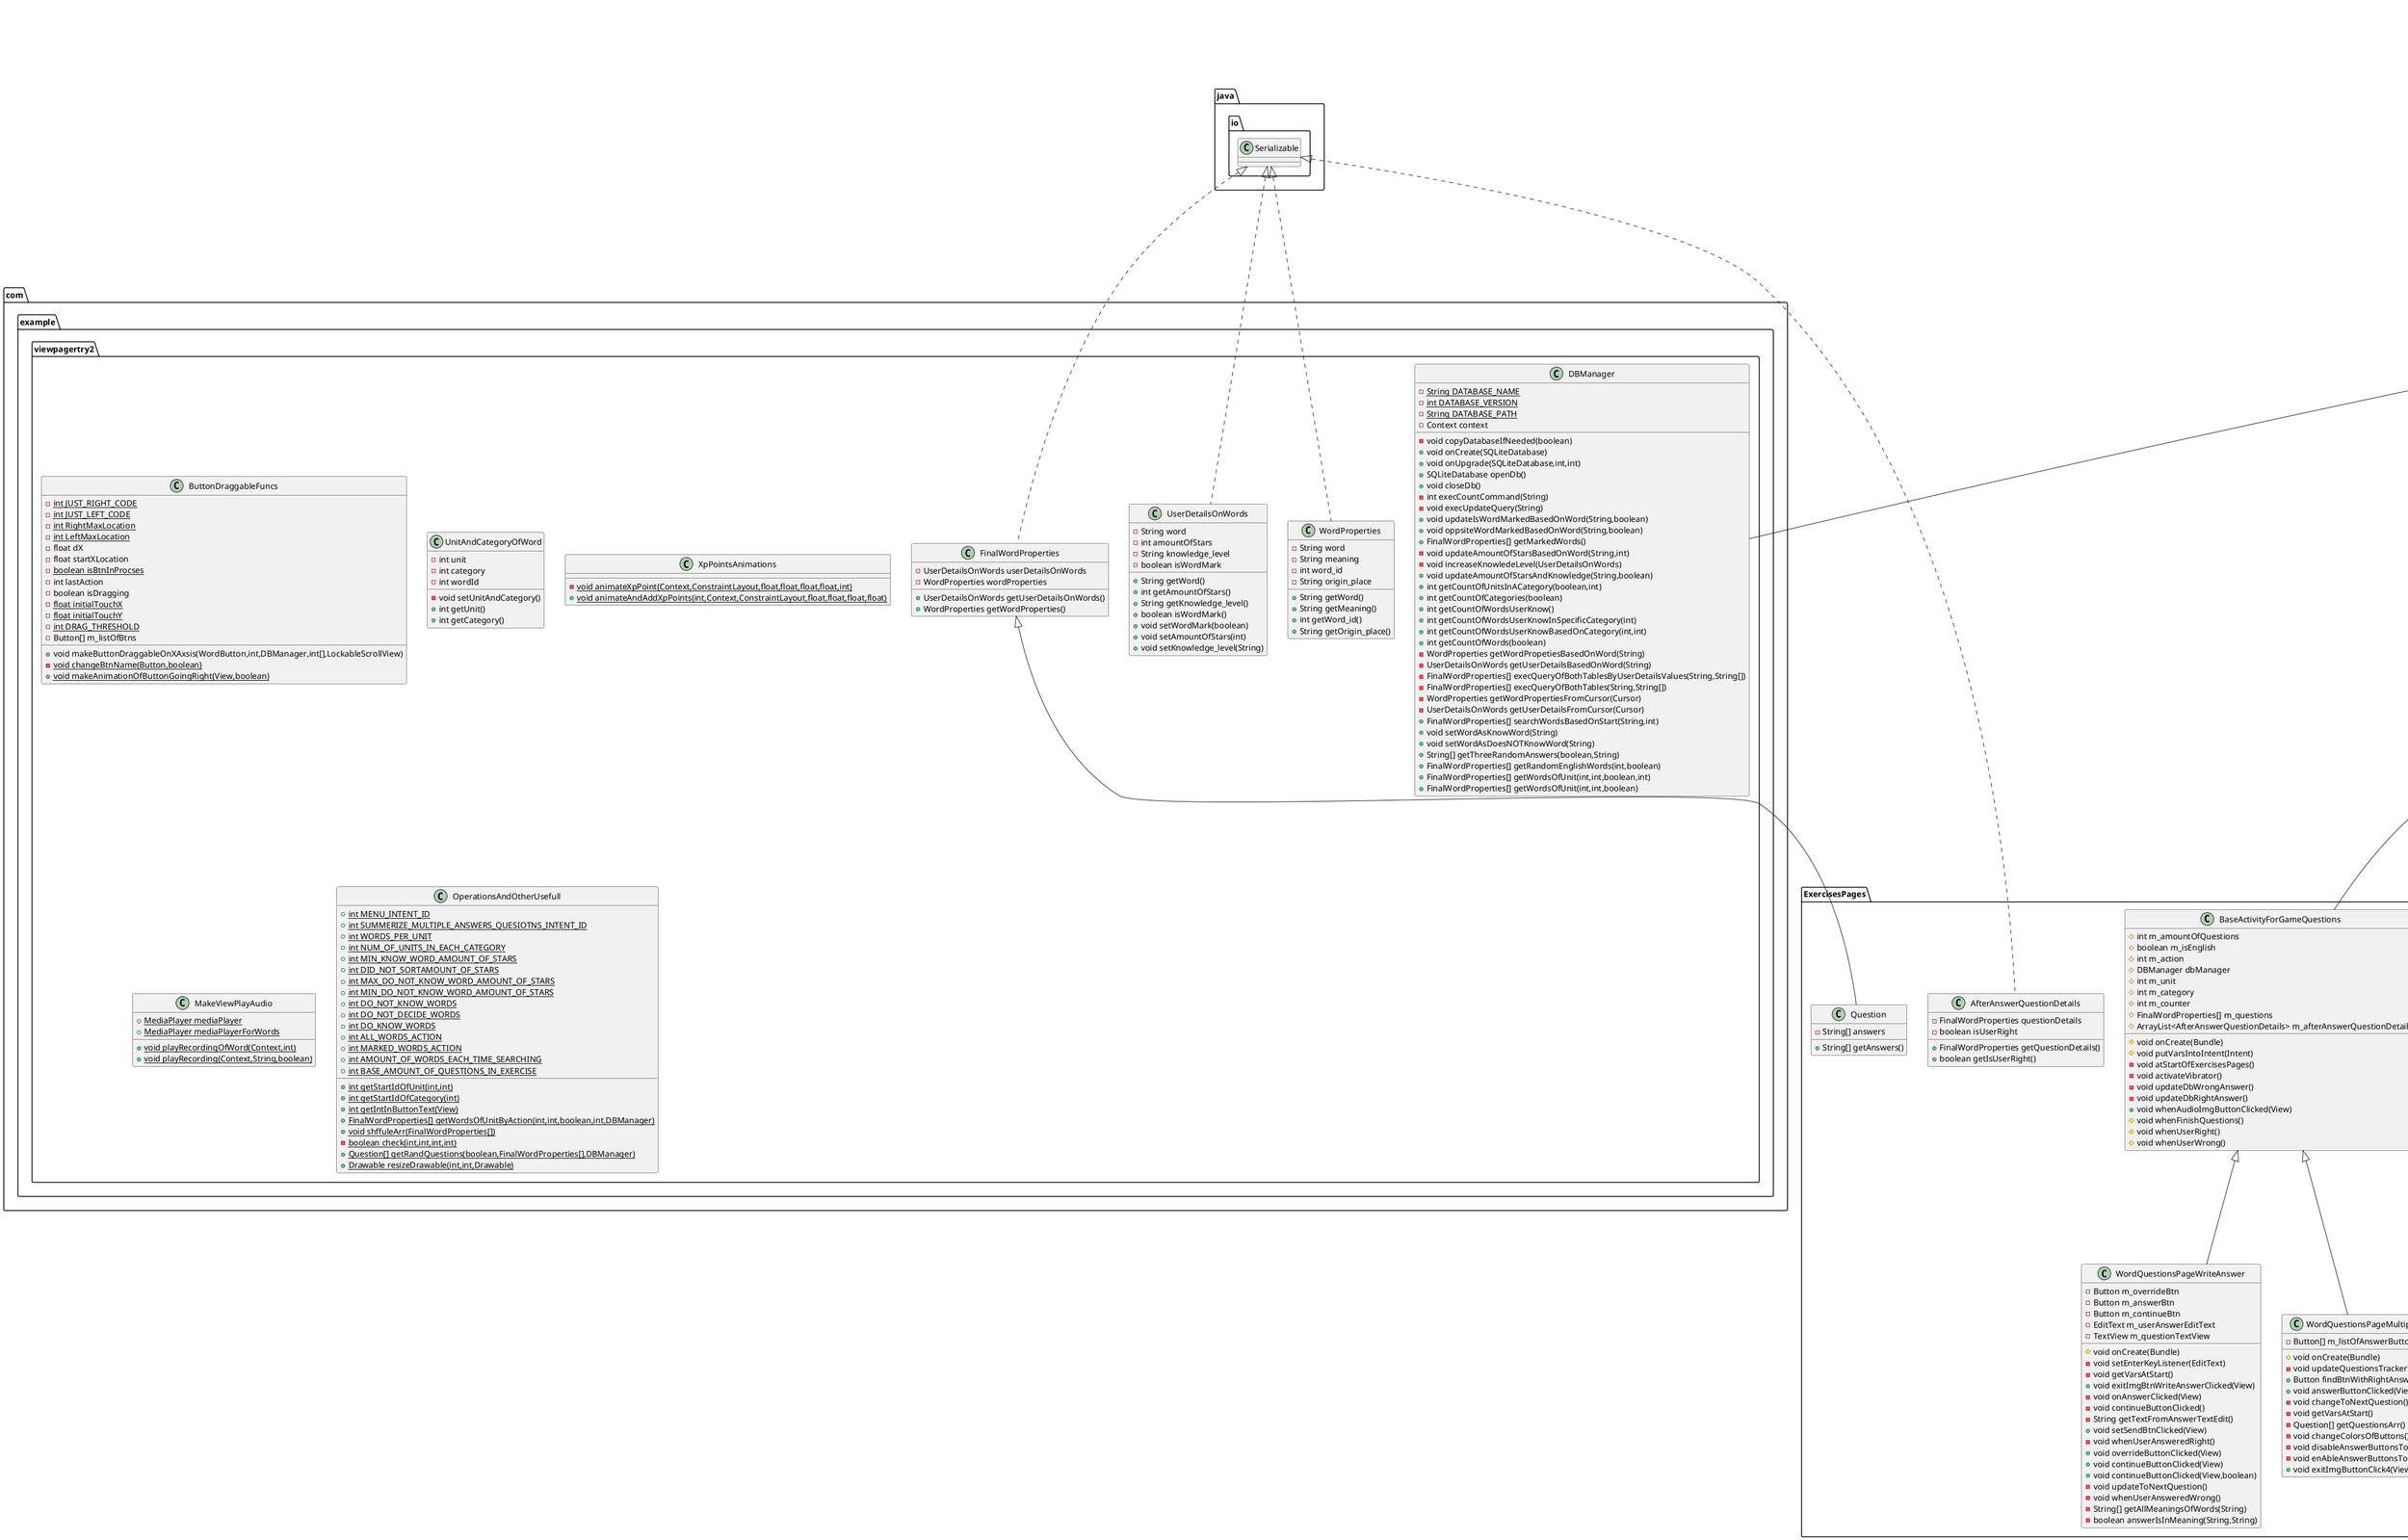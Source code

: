 @startuml
class ExercisesPages.WordQuestionsPageMultipleAnswers {
- Button[] m_listOfAnswerButtons
# void onCreate(Bundle)
- void updateQuestionsTrackerTextView()
+ Button findBtnWithRightAnswer(Button[])
+ void answerButtonClicked(View)
- void changeToNextQuestion()
- void getVarsAtStart()
- Question[] getQuestionsArr()
- void changeColorsOfButtons()
- void disableAnswerButtonsTouch()
- void enAbleAnswerButtonsTouch()
+ void exitImgButtonClick4(View)
}


class com.example.viewpagertry2.ButtonDraggableFuncs {
- {static} int JUST_RIGHT_CODE
- {static} int JUST_LEFT_CODE
- {static} int RightMaxLocation
- {static} int LeftMaxLocation
- float dX
- float startXLocation
- {static} boolean isBtnInProcses
- int lastAction
- boolean isDragging
- {static} float initialTouchX
- {static} float initialTouchY
- {static} int DRAG_THRESHOLD
- Button[] m_listOfBtns
+ void makeButtonDraggableOnXAxsis(WordButton,int,DBManager,int[],LockableScrollView)
- {static} void changeBtnName(Button,boolean)
+ {static} void makeAnimationOfButtonGoingRight(View,boolean)
}


class files.XpPointsTracker {
+ {static} String PROFRESS_FILE_NAME
- {static} int[][] SHIELDS_LEVELS_AMOUNT
+ {static} int NUMBER_OF_LEVELS_IN_EACH_SHIELD
+ {static} int[] ranksImagesIds
- {static} int maxRankVal
- {static} int levelCounter
- {static} int shieldCounter
- {static} int currentAmount
+ {static} int getCurrentAmount()
+ {static} int getCurrentLevel()
+ {static} int getCurrentRank()
+ {static} int getAmountForNextLevel()
+ {static} int getAmountForProgressBarNextLevel()
+ {static} void addOrSubToProgressBar2(int,Context)
- {static} boolean isLeveledUpRightNow(int)
- {static} boolean isRankedUpRightNow(int)
+ {static} void resetAmount(Context)
+ {static} void setCountersAtStart(Context)
- {static} void writeTofileInFormat(Context,int,int,int)
+ {static} ImageView getImgOfCurrentRank2(Context,ImageView)
}


class files.HistoryUserFile {
}
class com.example.viewpagertry2.UnitAndCategoryOfWord {
- int unit
- int category
- int wordId
- void setUnitAndCategory()
+ int getUnit()
+ int getCategory()
}


class files.FileHelper {
+ {static} void writeToFile(Context,String,String)
+ {static} String readFromFile(Context,String)
}

class files.HistoryOfUnitAndCategoryPrefs {
- {static} String PREFS_NAME
- {static} String KEY_CATEGORY_INDEX
- {static} String KEY_UNIT_INDEX
- {static} int DEFAULT_CATEGORY_INDEX
- {static} int DEFAULT_UNIT_INDEX
+ {static} UnitAndCaetogryHistoryHelper getUnitAndCategory(Context)
+ {static} void updateUnitAndCategory(Context,int,int)
+ {static} void clearHistory(Context)
}


class ExercisesPages.Question {
- String[] answers
+ String[] getAnswers()
}


class ExercisesPages.WordQuestionsPageWriteAnswer {
- Button m_overrideBtn
- Button m_answerBtn
- Button m_continueBtn
- EditText m_userAnswerEditText
- TextView m_questionTextView
# void onCreate(Bundle)
- void setEnterKeyListener(EditText)
- void getVarsAtStart()
+ void exitImgBtnWriteAnswerClicked(View)
- void onAnswerClicked(View)
- void continueButtonClicked()
- String getTextFromAnswerTextEdit()
+ void setSendBtnClicked(View)
- void whenUserAnsweredRight()
+ void overrideButtonClicked(View)
+ void continueButtonClicked(View)
+ void continueButtonClicked(View,boolean)
- void updateToNextQuestion()
- void whenUserAnsweredWrong()
- String[] getAllMeaningsOfWords(String)
- boolean answerIsInMeaning(String,String)
}


class files.UnitAndCaetogryHistoryHelper {
+ int categoryIndex
+ int unitIndex
+ int getCategoryIndex()
+ int getUnitIndex()
}


class ExercisesPages.BaseActivityForGameQuestions {
# int m_amountOfQuestions
# boolean m_isEnglish
# int m_action
# DBManager dbManager
# int m_unit
# int m_category
# int m_counter
# FinalWordProperties[] m_questions
# ArrayList<AfterAnswerQuestionDetails> m_afterAnswerQuestionDetails
# void onCreate(Bundle)
# void putVarsIntoIntent(Intent)
- void atStartOfExercisesPages()
- void activateVibrator()
- void updateDbWrongAnswer()
- void updateDbRightAnswer()
+ void whenAudioImgButtonClicked(View)
# void whenFinishQuestions()
# void whenUserRight()
# void whenUserWrong()
}


class OfflineActivities.SortingWordsPageWithSpecificWordMarked {
- String wordToMark
# void onCreate(Bundle)
# void setIntentData(Intent)
# ArrayList<WordButton> createButtons(FinalWordProperties[])
}


class com.example.viewpagertry2.XpPointsAnimations {
- {static} void animateXpPoint(Context,ConstraintLayout,float,float,float,float,int)
+ {static} void animateAndAddXpPoints(int,Context,ConstraintLayout,float,float,float,float)
}

class NewViews.TextProgressBar {
- String text
- Paint textPaint
- void init()
+ void setText(String)
# void onDraw(Canvas)
}


class NewViews.LockableScrollView {
- boolean scrollable
+ boolean onInterceptTouchEvent(MotionEvent)
+ boolean onTouchEvent(MotionEvent)
+ void setScrollingEnabled(boolean)
}


class NewViews.StatisticsButton {
~ Context context
~ AfterAnswerQuestionDetails wordProperties
+ boolean performClick()
- void putStars2()
}


class OfflineActivities.ShowRankProgressActivity {
- ScrollView scrollView
# void onCreate(Bundle)
+ void exitButtonShowRankClicked(View)
- void setTextViewParams(TextView)
- void animateShieldImg(int)
- void createScreen()
}


class OfflineActivities.CategoryChooser {
~ boolean isEnglish
~ int currunit
~ int currCategory
~ DBManager dbManager
~ int currAction
# void onCreate(Bundle)
+ int getIntInAmountButtonText(View)
- void setTextOnButtonWithCategoryChoice(Button,int)
- void setTextOnButtonWithUnityChoice(Button,int)
- void createButtons(int,boolean)
+ void exitImgButtonClick(View)
}


class NewViews.WordButton {
- DBManager dbManager
- ImageButton imageButton
- ImageButton playAudioImgButton
- FinalWordProperties finalWordProperties
+ void setVisibility(int)
+ void setDbManager(DBManager)
+ void afterAddingToLayout()
- void addbuttons2()
- void addButtons()
- void add_volume_img_display(RelativeLayout)
- void addMarked(RelativeLayout)
+ FinalWordProperties getFinalWordProperties()
}


interface API.ReqCallback {
~ void onSuccess(String)
~ void onFailure(Exception)
}

class OfflineActivities.SortingWordsPage {
- int previous_intent_id
- int KEEP_UNIT_AND_CATEGORY_AS_IS
- boolean isUserWantMeanings
- int currAction
- boolean isEnglish
- int unit
- int category
- DBManager dbManager
- String wordToMark
- FinalWordProperties[] words
- int lenKnowWrods
- int lenDONOTKnowWords
- int lenDONOTDECIDEWords
# void setIntentData(Intent)
# void onCreate(Bundle)
- void setVeryTopOfPhoneColor()
- void hide_buttons()
+ void setButtonsNames()
+ void categoryChooseButtonClicked(View)
- void whenSwitchChange()
+ void TestOnSpecifWordsInUnitButtonClicked(View)
+ void TextButtonClicked(View)
+ void unitChooseButtonClicked(View)
- void setRedBackroundHieght()
+ Button findChoseButton()
- void putIntoIntent(Intent)
+ void wordsThatUserDOESNTKnowButtonClicked(View)
+ void wordsThatUserKnowButtonClicked(View)
+ void orgnizeWordsButtonCLICKED(View)
- void addLengthToKnowButtons(int)
- boolean isButtonNeedToBeCreate(int)
# ArrayList<WordButton> createButtons(FinalWordProperties[])
+ void exitImgButtonClick3(View)
}


class OfflineActivities.SeacrhWordInDbActivity {
~ DBManager dbManager
~ FinalWordProperties[] words
~ String currRegexToSearch
~ int currAmount
# void onCreate(Bundle)
- void addTextWatcher()
- void afterTextChanges()
- void createButtons(FinalWordProperties[])
- void setListenerToMoreResultsButton(Button)
- void setListenerToWordButton(WordButton)
- void setVeryTopOfPhoneColor()
+ void exitImgButtonClick(View)
}


class NewViews.DividerView {
- int color
- int thickness
- int redPercentage
- Paint paint
- void init()
# void onDraw(Canvas)
+ void setRedPercentage(int)
+ void setThickness(int)
+ void setColor(int)
}


class ExercisesPages.SummerizeMultipleAnswersQuestionsPage {
- int intentOfExrecise
- ArrayList<AfterAnswerQuestionDetails> afterAnswerQuestionDetails
# void onCreate(Bundle)
- void hm()
- void addViewIntoLinear(View,boolean)
- void createButton(boolean,AfterAnswerQuestionDetails)
- FinalWordProperties[] getWordProArr(AfterAnswerQuestionDetails[])
- void createButtons(AfterAnswerQuestionDetails[])
+ void exitImgButtonClick5(View)
}


class ExercisesPages.AfterAnswerQuestionDetails {
- FinalWordProperties questionDetails
- boolean isUserRight
+ FinalWordProperties getQuestionDetails()
+ boolean getIsUserRight()
}


class com.example.viewpagertry2.WordProperties {
- String word
- String meaning
- int word_id
- String origin_place
+ String getWord()
+ String getMeaning()
+ int getWord_id()
+ String getOrigin_place()
}


class com.example.viewpagertry2.UserDetailsOnWords {
- String word
- int amountOfStars
- String knowledge_level
- boolean isWordMark
+ String getWord()
+ int getAmountOfStars()
+ String getKnowledge_level()
+ boolean isWordMark()
+ void setWordMark(boolean)
+ void setAmountOfStars(int)
+ void setKnowledge_level(String)
}


class com.example.viewpagertry2.FinalWordProperties {
- UserDetailsOnWords userDetailsOnWords
- WordProperties wordProperties
+ UserDetailsOnWords getUserDetailsOnWords()
+ WordProperties getWordProperties()
}


class API.API_Handler {
+ {static} void sendGetRequest(String,ReqCallback)
- {static} void executeRequest(OkHttpClient,Request,ReqCallback)
}

class com.example.viewpagertry2.DBManager {
- {static} String DATABASE_NAME
- {static} int DATABASE_VERSION
- {static} String DATABASE_PATH
- Context context
- void copyDatabaseIfNeeded(boolean)
+ void onCreate(SQLiteDatabase)
+ void onUpgrade(SQLiteDatabase,int,int)
+ SQLiteDatabase openDb()
+ void closeDb()
- int execCountCommand(String)
- void execUpdateQuery(String)
+ void updateIsWordMarkedBasedOnWord(String,boolean)
+ void oppsiteWordMarkedBasedOnWord(String,boolean)
+ FinalWordProperties[] getMarkedWords()
- void updateAmountOfStarsBasedOnWord(String,int)
- void increaseKnowledeLevel(UserDetailsOnWords)
+ void updateAmountOfStarsAndKnowledge(String,boolean)
+ int getCountOfUnitsInACategory(boolean,int)
+ int getCountOfCategories(boolean)
+ int getCountOfWordsUserKnow()
+ int getCountOfWordsUserKnowInSpecificCategory(int)
+ int getCountOfWordsUserKnowBasedOnCategory(int,int)
+ int getCountOfWords(boolean)
- WordProperties getWordPropetiesBasedOnWord(String)
- UserDetailsOnWords getUserDetailsBasedOnWord(String)
- FinalWordProperties[] execQueryOfBothTablesByUserDetailsValues(String,String[])
- FinalWordProperties[] execQueryOfBothTables(String,String[])
- WordProperties getWordPropertiesFromCursor(Cursor)
- UserDetailsOnWords getUserDetailsFromCursor(Cursor)
+ FinalWordProperties[] searchWordsBasedOnStart(String,int)
+ void setWordAsKnowWord(String)
+ void setWordAsDoesNOTKnowWord(String)
+ String[] getThreeRandomAnswers(boolean,String)
+ FinalWordProperties[] getRandomEnglishWords(int,boolean)
+ FinalWordProperties[] getWordsOfUnit(int,int,boolean,int)
+ FinalWordProperties[] getWordsOfUnit(int,int,boolean)
}


class com.example.viewpagertry2.MakeViewPlayAudio {
+ {static} MediaPlayer mediaPlayer
+ {static} MediaPlayer mediaPlayerForWords
+ {static} void playRecordingOfWord(Context,int)
+ {static} void playRecording(Context,String,boolean)
}


class OfflineActivities.MenuOfflinePage {
~ DBManager dbManager
~ ImageView shieldImageView
~ int BUCKET_AMOUNT
~ int HANDFUL_AMOUNT
# void onCreate(Bundle)
- void get_daily_word()
+ void RankImageClicked(View)
- void setProgressBar()
- void onStartPage()
+ void gameButtonClicked(View)
+ void orgenizeButtonClicked(View)
+ void searchWordsButtonClicked(View)
+ void writeGameButtonClicked(View)
+ void markedWordButtonClicked(View)
- void setListernsToShopButtons()
+ void resetPointsBtnClicked(View)
- void shopButtonClicked(View,int)
}


class API.DailyWord {
+ String meaning
+ String word
}

class com.example.viewpagertry2.OperationsAndOtherUsefull {
+ {static} int MENU_INTENT_ID
+ {static} int SUMMERIZE_MULTIPLE_ANSWERS_QUESIOTNS_INTENT_ID
+ {static} int WORDS_PER_UNIT
+ {static} int NUM_OF_UNITS_IN_EACH_CATEGORY
+ {static} int MIN_KNOW_WORD_AMOUNT_OF_STARS
+ {static} int DID_NOT_SORTAMOUNT_OF_STARS
+ {static} int MAX_DO_NOT_KNOW_WORD_AMOUNT_OF_STARS
+ {static} int MIN_DO_NOT_KNOW_WORD_AMOUNT_OF_STARS
+ {static} int DO_NOT_KNOW_WORDS
+ {static} int DO_NOT_DECIDE_WORDS
+ {static} int DO_KNOW_WORDS
+ {static} int ALL_WORDS_ACTION
+ {static} int MARKED_WORDS_ACTION
+ {static} int AMOUNT_OF_WORDS_EACH_TIME_SEARCHING
+ {static} int BASE_AMOUNT_OF_QUESTIONS_IN_EXERCISE
+ {static} int getStartIdOfUnit(int,int)
+ {static} int getStartIdOfCategory(int)
+ {static} int getIntInButtonText(View)
+ {static} FinalWordProperties[] getWordsOfUnitByAction(int,int,boolean,int,DBManager)
+ {static} void shffuleArr(FinalWordProperties[])
- {static} boolean check(int,int,int,int)
+ {static} Question[] getRandQuestions(boolean,FinalWordProperties[],DBManager)
+ {static} Drawable resizeDrawable(int,int,Drawable)
}




ExercisesPages.BaseActivityForGameQuestions <|-- ExercisesPages.WordQuestionsPageMultipleAnswers
com.example.viewpagertry2.FinalWordProperties <|-- ExercisesPages.Question
ExercisesPages.BaseActivityForGameQuestions <|-- ExercisesPages.WordQuestionsPageWriteAnswer
androidx.appcompat.app.AppCompatActivity <|-- ExercisesPages.BaseActivityForGameQuestions
OfflineActivities.SortingWordsPage <|-- OfflineActivities.SortingWordsPageWithSpecificWordMarked
android.widget.ProgressBar <|-- NewViews.TextProgressBar
android.widget.ScrollView <|-- NewViews.LockableScrollView
NewViews.AppCompatButton <|-- NewViews.StatisticsButton
androidx.appcompat.app.AppCompatActivity <|-- OfflineActivities.ShowRankProgressActivity
androidx.appcompat.app.AppCompatActivity <|-- OfflineActivities.CategoryChooser
NewViews.AppCompatButton <|-- NewViews.WordButton
androidx.appcompat.app.AppCompatActivity <|-- OfflineActivities.SortingWordsPage
androidx.appcompat.app.AppCompatActivity <|-- OfflineActivities.SeacrhWordInDbActivity
android.view.View <|-- NewViews.DividerView
androidx.appcompat.app.AppCompatActivity <|-- ExercisesPages.SummerizeMultipleAnswersQuestionsPage
java.io.Serializable <|.. ExercisesPages.AfterAnswerQuestionDetails
java.io.Serializable <|.. com.example.viewpagertry2.WordProperties
java.io.Serializable <|.. com.example.viewpagertry2.UserDetailsOnWords
java.io.Serializable <|.. com.example.viewpagertry2.FinalWordProperties
android.database.sqlite.SQLiteOpenHelper <|-- com.example.viewpagertry2.DBManager
androidx.appcompat.app.AppCompatActivity <|-- OfflineActivities.MenuOfflinePage
@enduml